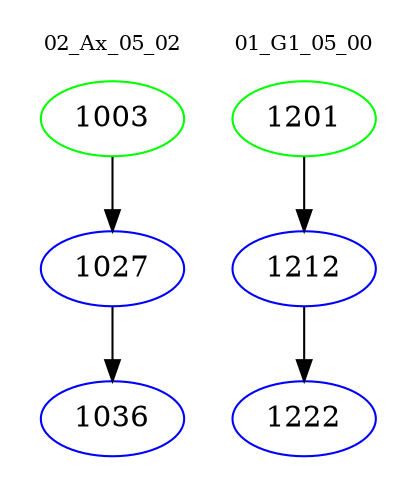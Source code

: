 digraph{
subgraph cluster_0 {
color = white
label = "02_Ax_05_02";
fontsize=10;
T0_1003 [label="1003", color="green"]
T0_1003 -> T0_1027 [color="black"]
T0_1027 [label="1027", color="blue"]
T0_1027 -> T0_1036 [color="black"]
T0_1036 [label="1036", color="blue"]
}
subgraph cluster_1 {
color = white
label = "01_G1_05_00";
fontsize=10;
T1_1201 [label="1201", color="green"]
T1_1201 -> T1_1212 [color="black"]
T1_1212 [label="1212", color="blue"]
T1_1212 -> T1_1222 [color="black"]
T1_1222 [label="1222", color="blue"]
}
}
